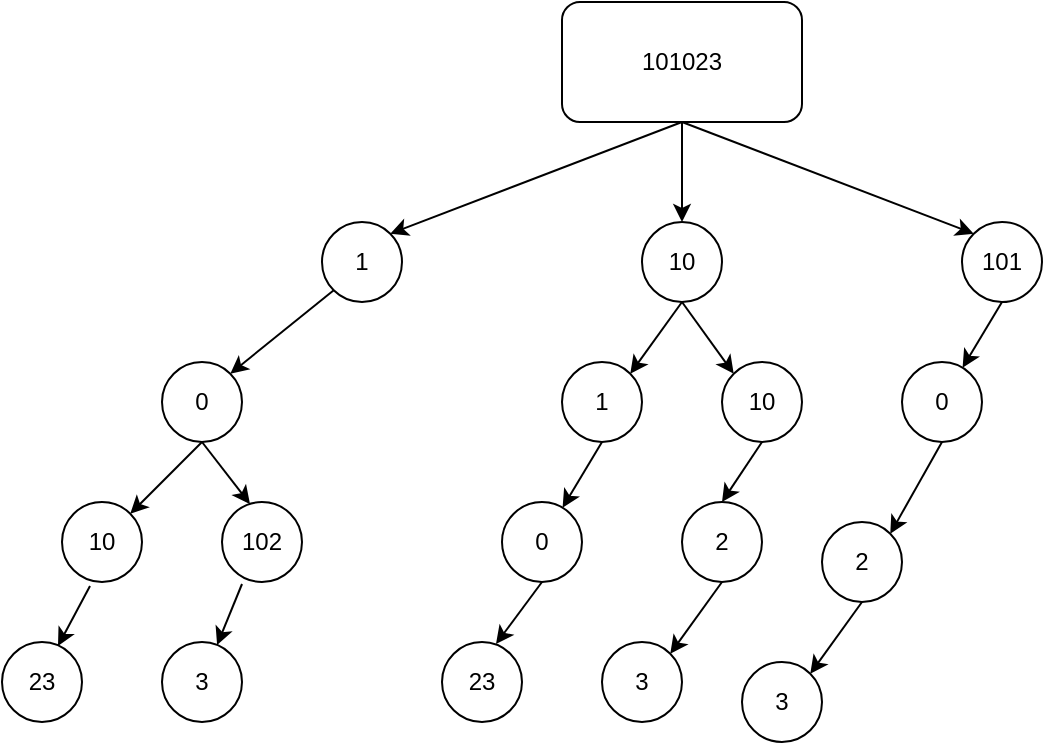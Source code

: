 <mxfile version="12.2.4" pages="1"><diagram id="Sc2Op2kEHw5x3UbGZDS2" name="Page-1"><mxGraphModel dx="992" dy="499" grid="1" gridSize="10" guides="1" tooltips="1" connect="1" arrows="1" fold="1" page="1" pageScale="1" pageWidth="850" pageHeight="1100" math="0" shadow="0"><root><mxCell id="0"/><mxCell id="1" parent="0"/><mxCell id="6" style="rounded=0;orthogonalLoop=1;jettySize=auto;html=1;exitX=0.5;exitY=1;exitDx=0;exitDy=0;entryX=1;entryY=0;entryDx=0;entryDy=0;" parent="1" target="3" edge="1"><mxGeometry relative="1" as="geometry"><mxPoint x="400" y="110" as="sourcePoint"/></mxGeometry></mxCell><mxCell id="7" style="edgeStyle=none;rounded=0;orthogonalLoop=1;jettySize=auto;html=1;exitX=0.5;exitY=1;exitDx=0;exitDy=0;entryX=0.5;entryY=0;entryDx=0;entryDy=0;" parent="1" target="4" edge="1"><mxGeometry relative="1" as="geometry"><mxPoint x="400" y="110" as="sourcePoint"/></mxGeometry></mxCell><mxCell id="9" style="edgeStyle=none;rounded=0;orthogonalLoop=1;jettySize=auto;html=1;exitX=0.5;exitY=1;exitDx=0;exitDy=0;entryX=0;entryY=0;entryDx=0;entryDy=0;" parent="1" target="5" edge="1"><mxGeometry relative="1" as="geometry"><mxPoint x="400" y="110" as="sourcePoint"/></mxGeometry></mxCell><mxCell id="12" style="edgeStyle=none;rounded=0;orthogonalLoop=1;jettySize=auto;html=1;exitX=0;exitY=1;exitDx=0;exitDy=0;entryX=1;entryY=0;entryDx=0;entryDy=0;" parent="1" source="3" target="10" edge="1"><mxGeometry relative="1" as="geometry"/></mxCell><mxCell id="3" value="1" style="ellipse;whiteSpace=wrap;html=1;aspect=fixed;" parent="1" vertex="1"><mxGeometry x="220" y="160" width="40" height="40" as="geometry"/></mxCell><mxCell id="24" style="edgeStyle=none;rounded=0;orthogonalLoop=1;jettySize=auto;html=1;exitX=0.5;exitY=1;exitDx=0;exitDy=0;entryX=1;entryY=0;entryDx=0;entryDy=0;" parent="1" source="4" target="21" edge="1"><mxGeometry relative="1" as="geometry"/></mxCell><mxCell id="30" style="edgeStyle=none;rounded=0;orthogonalLoop=1;jettySize=auto;html=1;exitX=0.5;exitY=1;exitDx=0;exitDy=0;entryX=0;entryY=0;entryDx=0;entryDy=0;" parent="1" source="4" target="27" edge="1"><mxGeometry relative="1" as="geometry"/></mxCell><mxCell id="4" value="10" style="ellipse;whiteSpace=wrap;html=1;aspect=fixed;" parent="1" vertex="1"><mxGeometry x="380" y="160" width="40" height="40" as="geometry"/></mxCell><mxCell id="39" style="edgeStyle=none;rounded=0;orthogonalLoop=1;jettySize=auto;html=1;exitX=0.5;exitY=1;exitDx=0;exitDy=0;" parent="1" source="5" target="35" edge="1"><mxGeometry relative="1" as="geometry"/></mxCell><mxCell id="5" value="101" style="ellipse;whiteSpace=wrap;html=1;aspect=fixed;" parent="1" vertex="1"><mxGeometry x="540" y="160" width="40" height="40" as="geometry"/></mxCell><mxCell id="14" style="edgeStyle=none;rounded=0;orthogonalLoop=1;jettySize=auto;html=1;exitX=0.5;exitY=1;exitDx=0;exitDy=0;entryX=1;entryY=0;entryDx=0;entryDy=0;" parent="1" source="10" target="13" edge="1"><mxGeometry relative="1" as="geometry"/></mxCell><mxCell id="16" style="edgeStyle=none;rounded=0;orthogonalLoop=1;jettySize=auto;html=1;exitX=0.5;exitY=1;exitDx=0;exitDy=0;entryX=0.35;entryY=0.025;entryDx=0;entryDy=0;entryPerimeter=0;" parent="1" source="10" target="15" edge="1"><mxGeometry relative="1" as="geometry"/></mxCell><mxCell id="10" value="0" style="ellipse;whiteSpace=wrap;html=1;aspect=fixed;" parent="1" vertex="1"><mxGeometry x="140" y="230" width="40" height="40" as="geometry"/></mxCell><mxCell id="18" style="edgeStyle=none;rounded=0;orthogonalLoop=1;jettySize=auto;html=1;exitX=0.35;exitY=1.05;exitDx=0;exitDy=0;entryX=0.7;entryY=0.05;entryDx=0;entryDy=0;entryPerimeter=0;exitPerimeter=0;" parent="1" source="13" target="17" edge="1"><mxGeometry relative="1" as="geometry"/></mxCell><mxCell id="13" value="10" style="ellipse;whiteSpace=wrap;html=1;aspect=fixed;" parent="1" vertex="1"><mxGeometry x="90" y="300" width="40" height="40" as="geometry"/></mxCell><mxCell id="20" style="edgeStyle=none;rounded=0;orthogonalLoop=1;jettySize=auto;html=1;exitX=0.25;exitY=1.025;exitDx=0;exitDy=0;exitPerimeter=0;" parent="1" source="15" target="19" edge="1"><mxGeometry relative="1" as="geometry"/></mxCell><mxCell id="15" value="102" style="ellipse;whiteSpace=wrap;html=1;aspect=fixed;" parent="1" vertex="1"><mxGeometry x="170" y="300" width="40" height="40" as="geometry"/></mxCell><mxCell id="17" value="23" style="ellipse;whiteSpace=wrap;html=1;aspect=fixed;" parent="1" vertex="1"><mxGeometry x="60" y="370" width="40" height="40" as="geometry"/></mxCell><mxCell id="19" value="3" style="ellipse;whiteSpace=wrap;html=1;aspect=fixed;" parent="1" vertex="1"><mxGeometry x="140" y="370" width="40" height="40" as="geometry"/></mxCell><mxCell id="25" style="edgeStyle=none;rounded=0;orthogonalLoop=1;jettySize=auto;html=1;exitX=0.5;exitY=1;exitDx=0;exitDy=0;" parent="1" source="21" target="22" edge="1"><mxGeometry relative="1" as="geometry"/></mxCell><mxCell id="21" value="1" style="ellipse;whiteSpace=wrap;html=1;aspect=fixed;" parent="1" vertex="1"><mxGeometry x="340" y="230" width="40" height="40" as="geometry"/></mxCell><mxCell id="26" style="edgeStyle=none;rounded=0;orthogonalLoop=1;jettySize=auto;html=1;exitX=0.5;exitY=1;exitDx=0;exitDy=0;entryX=0.675;entryY=0.025;entryDx=0;entryDy=0;entryPerimeter=0;" parent="1" source="22" target="23" edge="1"><mxGeometry relative="1" as="geometry"/></mxCell><mxCell id="22" value="0" style="ellipse;whiteSpace=wrap;html=1;aspect=fixed;" parent="1" vertex="1"><mxGeometry x="310" y="300" width="40" height="40" as="geometry"/></mxCell><mxCell id="23" value="23" style="ellipse;whiteSpace=wrap;html=1;aspect=fixed;" parent="1" vertex="1"><mxGeometry x="280" y="370" width="40" height="40" as="geometry"/></mxCell><mxCell id="31" style="edgeStyle=none;rounded=0;orthogonalLoop=1;jettySize=auto;html=1;exitX=0.5;exitY=1;exitDx=0;exitDy=0;entryX=0.5;entryY=0;entryDx=0;entryDy=0;" parent="1" source="27" target="28" edge="1"><mxGeometry relative="1" as="geometry"/></mxCell><mxCell id="27" value="10" style="ellipse;whiteSpace=wrap;html=1;aspect=fixed;" parent="1" vertex="1"><mxGeometry x="420" y="230" width="40" height="40" as="geometry"/></mxCell><mxCell id="34" style="edgeStyle=none;rounded=0;orthogonalLoop=1;jettySize=auto;html=1;exitX=0.5;exitY=1;exitDx=0;exitDy=0;entryX=1;entryY=0;entryDx=0;entryDy=0;" parent="1" source="28" target="29" edge="1"><mxGeometry relative="1" as="geometry"/></mxCell><mxCell id="28" value="2" style="ellipse;whiteSpace=wrap;html=1;aspect=fixed;" parent="1" vertex="1"><mxGeometry x="400" y="300" width="40" height="40" as="geometry"/></mxCell><mxCell id="29" value="3" style="ellipse;whiteSpace=wrap;html=1;aspect=fixed;" parent="1" vertex="1"><mxGeometry x="360" y="370" width="40" height="40" as="geometry"/></mxCell><mxCell id="40" style="edgeStyle=none;rounded=0;orthogonalLoop=1;jettySize=auto;html=1;exitX=0.5;exitY=1;exitDx=0;exitDy=0;entryX=1;entryY=0;entryDx=0;entryDy=0;" parent="1" source="35" target="37" edge="1"><mxGeometry relative="1" as="geometry"/></mxCell><mxCell id="35" value="0" style="ellipse;whiteSpace=wrap;html=1;aspect=fixed;" parent="1" vertex="1"><mxGeometry x="510" y="230" width="40" height="40" as="geometry"/></mxCell><mxCell id="36" style="edgeStyle=none;rounded=0;orthogonalLoop=1;jettySize=auto;html=1;exitX=0.5;exitY=1;exitDx=0;exitDy=0;entryX=1;entryY=0;entryDx=0;entryDy=0;" parent="1" source="37" target="38" edge="1"><mxGeometry relative="1" as="geometry"/></mxCell><mxCell id="37" value="2" style="ellipse;whiteSpace=wrap;html=1;aspect=fixed;" parent="1" vertex="1"><mxGeometry x="470" y="310" width="40" height="40" as="geometry"/></mxCell><mxCell id="38" value="3" style="ellipse;whiteSpace=wrap;html=1;aspect=fixed;" parent="1" vertex="1"><mxGeometry x="430" y="380" width="40" height="40" as="geometry"/></mxCell><mxCell id="41" value="101023" style="rounded=1;whiteSpace=wrap;html=1;" parent="1" vertex="1"><mxGeometry x="340" y="50" width="120" height="60" as="geometry"/></mxCell></root></mxGraphModel></diagram></mxfile>